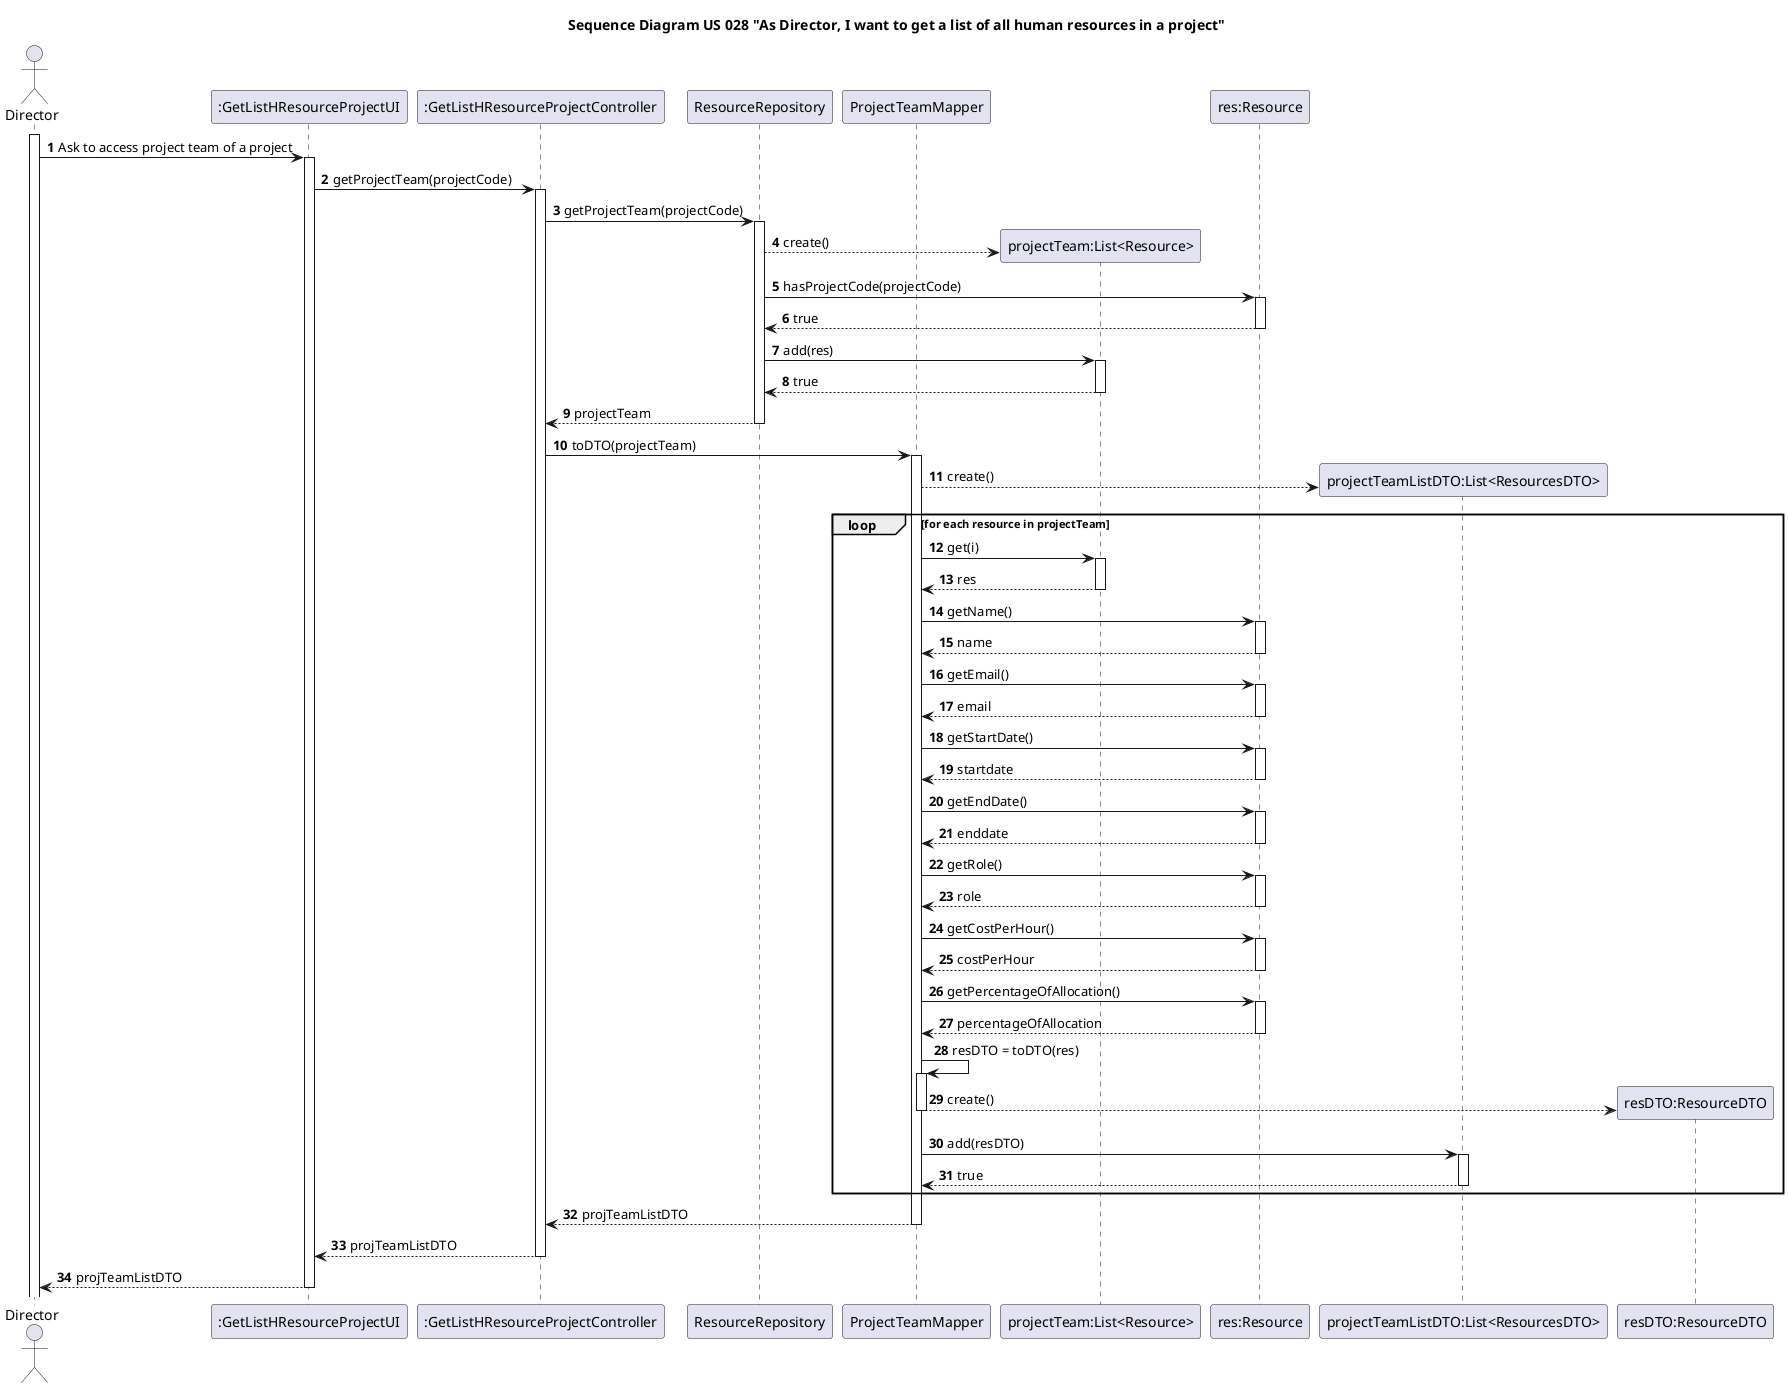 @startuml
'https://plantuml.com/sequence-diagram

title Sequence Diagram US 028 "As Director, I want to get a list of all human resources in a project"

autoactivate on
autonumber

actor "Director" as Director
participant ":GetListHResourceProjectUI" as UI
participant ":GetListHResourceProjectController" as Controller
'participant ":Company" as Company
participant "ResourceRepository" as ResRepository
'participant "projectTeam:List<Resource>" as ProjectTeam2
'participant "proj:Project" as Project
'participant "projTeam:ProjectTeam" as ProjectTeam
participant "ProjectTeamMapper" as ProjectTeamMapper
participant "projectTeam:List<Resource>" as ProjectTeam2
participant "res:Resource" as Resource
participant "projectTeamListDTO:List<ResourcesDTO>" as ProjectTeamDTO
participant "resDTO:ResourceDTO" as ResourceDTO

activate Director

Director -> UI: Ask to access project team of a project
UI -> Controller: getProjectTeam(projectCode)
'Controller -> Company: getProjectStore()
'Company --> Controller: projSt
Controller -> ResRepository: getProjectTeam(projectCode)
ResRepository --> ProjectTeam2**: create()
ResRepository -> Resource: hasProjectCode(projectCode)
Resource --> ResRepository: true
ResRepository -> ProjectTeam2: add(res)
ProjectTeam2 --> ResRepository: true
ResRepository --> Controller: projectTeam
'Controller -> ResRepository: getProjectTeam()
'Project --> Controller: projTeam
'Controller -> ProjectTeam: get ProjectTeamList()
'ProjectTeam --> Controller: projTeamList
Controller -> ProjectTeamMapper : toDTO(projectTeam)
ProjectTeamMapper --> ProjectTeamDTO**: create()
loop for each resource in projectTeam
ProjectTeamMapper -> ProjectTeam2: get(i)
ProjectTeam2 --> ProjectTeamMapper: res
ProjectTeamMapper -> Resource: getName()
Resource --> ProjectTeamMapper: name
ProjectTeamMapper -> Resource: getEmail()
Resource --> ProjectTeamMapper: email
ProjectTeamMapper -> Resource: getStartDate()
Resource --> ProjectTeamMapper: startdate
ProjectTeamMapper -> Resource: getEndDate()
Resource --> ProjectTeamMapper: enddate
ProjectTeamMapper -> Resource: getRole()
Resource --> ProjectTeamMapper: role
ProjectTeamMapper -> Resource: getCostPerHour()
Resource --> ProjectTeamMapper: costPerHour
ProjectTeamMapper -> Resource: getPercentageOfAllocation()
Resource --> ProjectTeamMapper: percentageOfAllocation
ProjectTeamMapper -> ProjectTeamMapper: resDTO = toDTO(res)
ProjectTeamMapper --> ResourceDTO**: create()
deactivate ProjectTeamMapper
ProjectTeamMapper -> ProjectTeamDTO: add(resDTO)
ProjectTeamDTO --> ProjectTeamMapper: true
end
ProjectTeamMapper --> Controller: projTeamListDTO
Controller --> UI: projTeamListDTO
UI --> Director: projTeamListDTO

@enduml